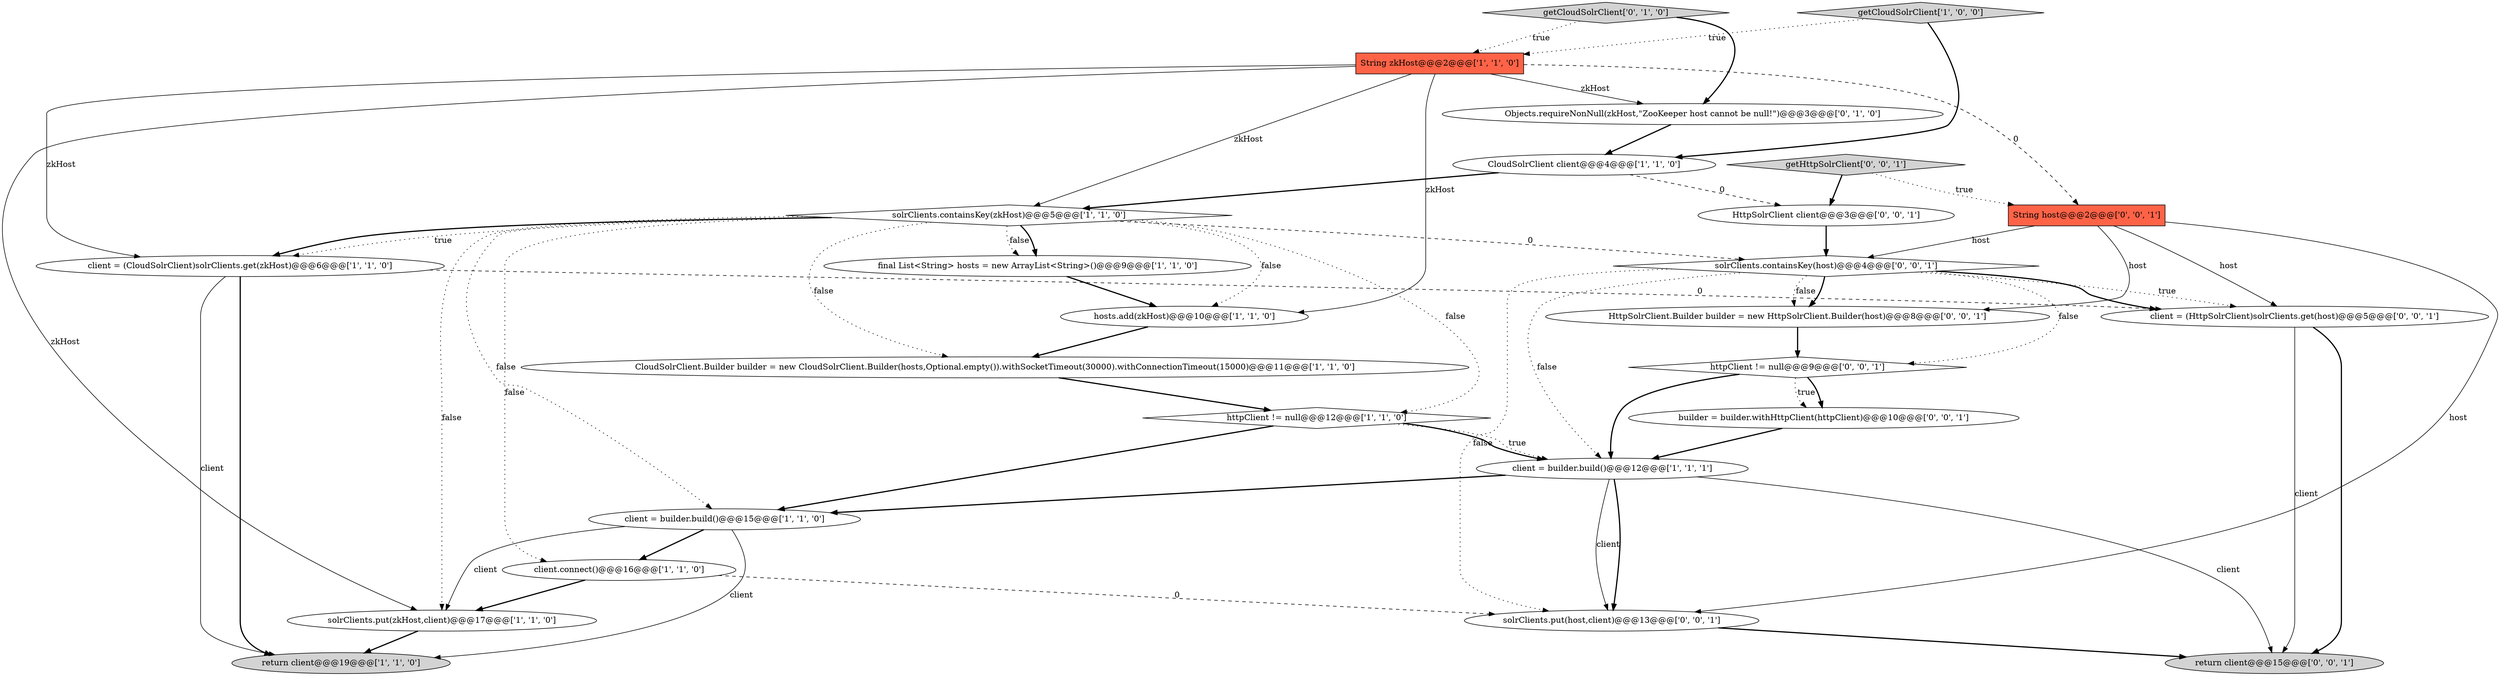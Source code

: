 digraph {
5 [style = filled, label = "CloudSolrClient.Builder builder = new CloudSolrClient.Builder(hosts,Optional.empty()).withSocketTimeout(30000).withConnectionTimeout(15000)@@@11@@@['1', '1', '0']", fillcolor = white, shape = ellipse image = "AAA0AAABBB1BBB"];
8 [style = filled, label = "String zkHost@@@2@@@['1', '1', '0']", fillcolor = tomato, shape = box image = "AAA0AAABBB1BBB"];
1 [style = filled, label = "client = builder.build()@@@15@@@['1', '1', '0']", fillcolor = white, shape = ellipse image = "AAA0AAABBB1BBB"];
21 [style = filled, label = "builder = builder.withHttpClient(httpClient)@@@10@@@['0', '0', '1']", fillcolor = white, shape = ellipse image = "AAA0AAABBB3BBB"];
25 [style = filled, label = "httpClient != null@@@9@@@['0', '0', '1']", fillcolor = white, shape = diamond image = "AAA0AAABBB3BBB"];
22 [style = filled, label = "getHttpSolrClient['0', '0', '1']", fillcolor = lightgray, shape = diamond image = "AAA0AAABBB3BBB"];
0 [style = filled, label = "httpClient != null@@@12@@@['1', '1', '0']", fillcolor = white, shape = diamond image = "AAA0AAABBB1BBB"];
24 [style = filled, label = "HttpSolrClient.Builder builder = new HttpSolrClient.Builder(host)@@@8@@@['0', '0', '1']", fillcolor = white, shape = ellipse image = "AAA0AAABBB3BBB"];
14 [style = filled, label = "Objects.requireNonNull(zkHost,\"ZooKeeper host cannot be null!\")@@@3@@@['0', '1', '0']", fillcolor = white, shape = ellipse image = "AAA1AAABBB2BBB"];
9 [style = filled, label = "return client@@@19@@@['1', '1', '0']", fillcolor = lightgray, shape = ellipse image = "AAA0AAABBB1BBB"];
2 [style = filled, label = "solrClients.put(zkHost,client)@@@17@@@['1', '1', '0']", fillcolor = white, shape = ellipse image = "AAA0AAABBB1BBB"];
4 [style = filled, label = "client = builder.build()@@@12@@@['1', '1', '1']", fillcolor = white, shape = ellipse image = "AAA0AAABBB1BBB"];
7 [style = filled, label = "hosts.add(zkHost)@@@10@@@['1', '1', '0']", fillcolor = white, shape = ellipse image = "AAA0AAABBB1BBB"];
15 [style = filled, label = "getCloudSolrClient['0', '1', '0']", fillcolor = lightgray, shape = diamond image = "AAA0AAABBB2BBB"];
20 [style = filled, label = "String host@@@2@@@['0', '0', '1']", fillcolor = tomato, shape = box image = "AAA0AAABBB3BBB"];
17 [style = filled, label = "client = (HttpSolrClient)solrClients.get(host)@@@5@@@['0', '0', '1']", fillcolor = white, shape = ellipse image = "AAA0AAABBB3BBB"];
11 [style = filled, label = "client = (CloudSolrClient)solrClients.get(zkHost)@@@6@@@['1', '1', '0']", fillcolor = white, shape = ellipse image = "AAA0AAABBB1BBB"];
13 [style = filled, label = "client.connect()@@@16@@@['1', '1', '0']", fillcolor = white, shape = ellipse image = "AAA0AAABBB1BBB"];
6 [style = filled, label = "getCloudSolrClient['1', '0', '0']", fillcolor = lightgray, shape = diamond image = "AAA0AAABBB1BBB"];
23 [style = filled, label = "solrClients.containsKey(host)@@@4@@@['0', '0', '1']", fillcolor = white, shape = diamond image = "AAA0AAABBB3BBB"];
12 [style = filled, label = "solrClients.containsKey(zkHost)@@@5@@@['1', '1', '0']", fillcolor = white, shape = diamond image = "AAA0AAABBB1BBB"];
18 [style = filled, label = "solrClients.put(host,client)@@@13@@@['0', '0', '1']", fillcolor = white, shape = ellipse image = "AAA0AAABBB3BBB"];
10 [style = filled, label = "CloudSolrClient client@@@4@@@['1', '1', '0']", fillcolor = white, shape = ellipse image = "AAA0AAABBB1BBB"];
19 [style = filled, label = "HttpSolrClient client@@@3@@@['0', '0', '1']", fillcolor = white, shape = ellipse image = "AAA0AAABBB3BBB"];
16 [style = filled, label = "return client@@@15@@@['0', '0', '1']", fillcolor = lightgray, shape = ellipse image = "AAA0AAABBB3BBB"];
3 [style = filled, label = "final List<String> hosts = new ArrayList<String>()@@@9@@@['1', '1', '0']", fillcolor = white, shape = ellipse image = "AAA0AAABBB1BBB"];
20->24 [style = solid, label="host"];
4->18 [style = solid, label="client"];
22->19 [style = bold, label=""];
11->9 [style = solid, label="client"];
13->18 [style = dashed, label="0"];
0->4 [style = bold, label=""];
20->18 [style = solid, label="host"];
12->13 [style = dotted, label="false"];
12->2 [style = dotted, label="false"];
23->24 [style = bold, label=""];
12->23 [style = dashed, label="0"];
23->18 [style = dotted, label="false"];
12->11 [style = dotted, label="true"];
4->16 [style = solid, label="client"];
22->20 [style = dotted, label="true"];
25->21 [style = dotted, label="true"];
23->4 [style = dotted, label="false"];
11->9 [style = bold, label=""];
19->23 [style = bold, label=""];
23->24 [style = dotted, label="false"];
12->3 [style = dotted, label="false"];
3->7 [style = bold, label=""];
8->14 [style = solid, label="zkHost"];
12->5 [style = dotted, label="false"];
0->1 [style = bold, label=""];
12->0 [style = dotted, label="false"];
8->11 [style = solid, label="zkHost"];
4->1 [style = bold, label=""];
11->17 [style = dashed, label="0"];
8->20 [style = dashed, label="0"];
10->12 [style = bold, label=""];
8->2 [style = solid, label="zkHost"];
6->10 [style = bold, label=""];
25->21 [style = bold, label=""];
15->8 [style = dotted, label="true"];
2->9 [style = bold, label=""];
6->8 [style = dotted, label="true"];
5->0 [style = bold, label=""];
25->4 [style = bold, label=""];
8->7 [style = solid, label="zkHost"];
1->9 [style = solid, label="client"];
12->7 [style = dotted, label="false"];
12->1 [style = dotted, label="false"];
15->14 [style = bold, label=""];
23->17 [style = dotted, label="true"];
12->3 [style = bold, label=""];
18->16 [style = bold, label=""];
20->17 [style = solid, label="host"];
20->23 [style = solid, label="host"];
7->5 [style = bold, label=""];
10->19 [style = dashed, label="0"];
12->11 [style = bold, label=""];
1->2 [style = solid, label="client"];
24->25 [style = bold, label=""];
0->4 [style = dotted, label="true"];
23->25 [style = dotted, label="false"];
13->2 [style = bold, label=""];
14->10 [style = bold, label=""];
23->17 [style = bold, label=""];
8->12 [style = solid, label="zkHost"];
17->16 [style = bold, label=""];
21->4 [style = bold, label=""];
17->16 [style = solid, label="client"];
4->18 [style = bold, label=""];
1->13 [style = bold, label=""];
}
